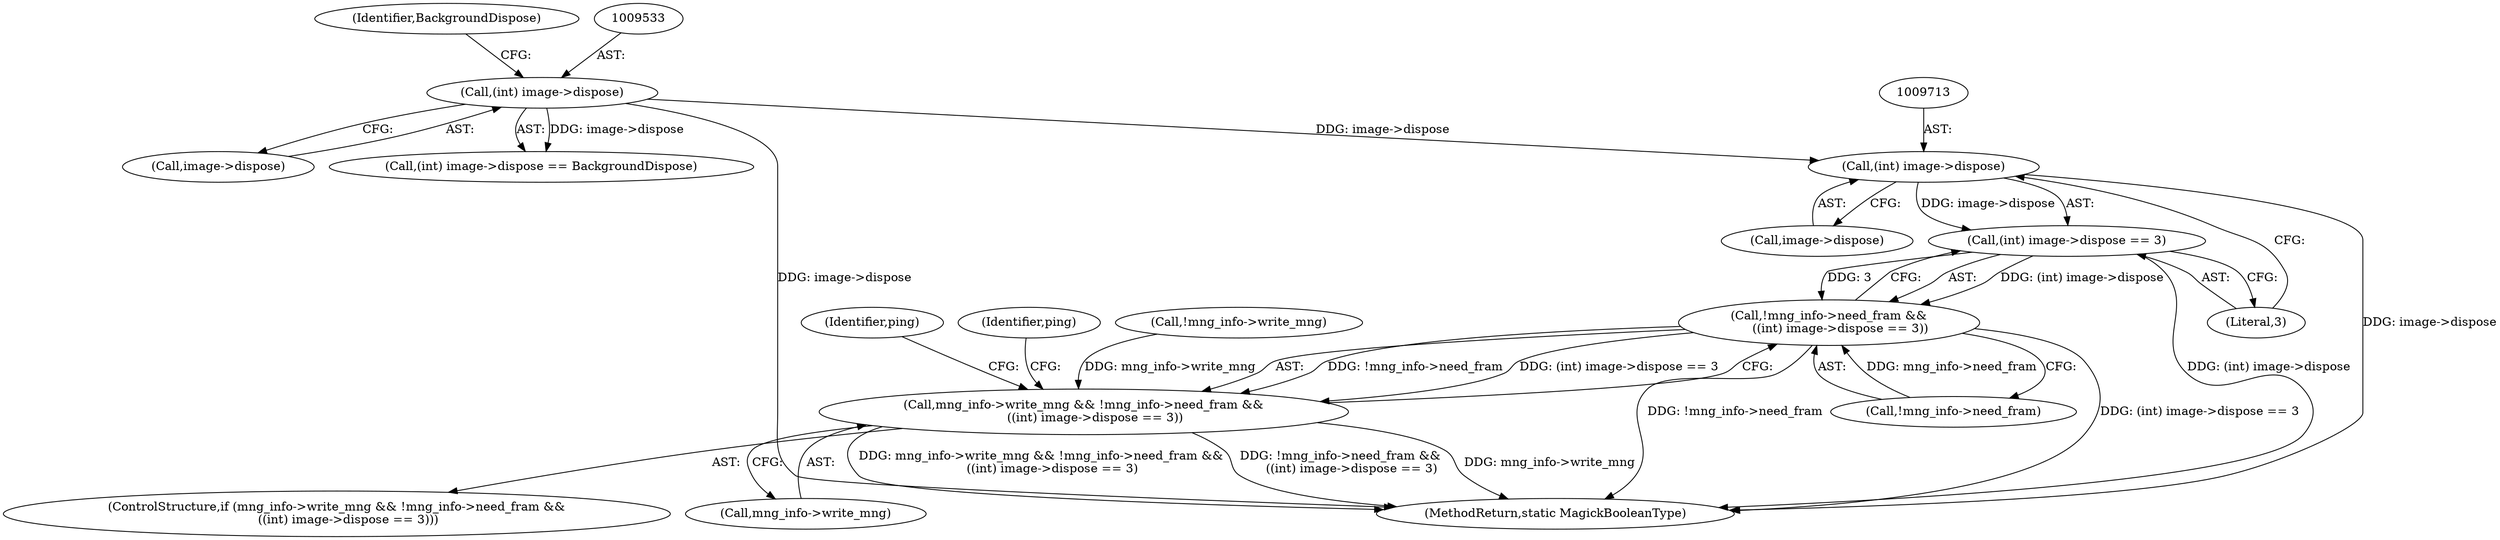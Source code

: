 digraph "0_ImageMagick_816ecab6c532ae086ff4186b3eaf4aa7092d536f@pointer" {
"1009712" [label="(Call,(int) image->dispose)"];
"1009532" [label="(Call,(int) image->dispose)"];
"1009711" [label="(Call,(int) image->dispose == 3)"];
"1009706" [label="(Call,!mng_info->need_fram &&\n      ((int) image->dispose == 3))"];
"1009702" [label="(Call,mng_info->write_mng && !mng_info->need_fram &&\n      ((int) image->dispose == 3))"];
"1009717" [label="(Literal,3)"];
"1009712" [label="(Call,(int) image->dispose)"];
"1009532" [label="(Call,(int) image->dispose)"];
"1009701" [label="(ControlStructure,if (mng_info->write_mng && !mng_info->need_fram &&\n      ((int) image->dispose == 3)))"];
"1009706" [label="(Call,!mng_info->need_fram &&\n      ((int) image->dispose == 3))"];
"1009711" [label="(Call,(int) image->dispose == 3)"];
"1009707" [label="(Call,!mng_info->need_fram)"];
"1009703" [label="(Call,mng_info->write_mng)"];
"1009719" [label="(Identifier,ping)"];
"1009714" [label="(Call,image->dispose)"];
"1009779" [label="(MethodReturn,static MagickBooleanType)"];
"1009702" [label="(Call,mng_info->write_mng && !mng_info->need_fram &&\n      ((int) image->dispose == 3))"];
"1007357" [label="(Call,!mng_info->write_mng)"];
"1009537" [label="(Identifier,BackgroundDispose)"];
"1009723" [label="(Identifier,ping)"];
"1009534" [label="(Call,image->dispose)"];
"1009531" [label="(Call,(int) image->dispose == BackgroundDispose)"];
"1009712" -> "1009711"  [label="AST: "];
"1009712" -> "1009714"  [label="CFG: "];
"1009713" -> "1009712"  [label="AST: "];
"1009714" -> "1009712"  [label="AST: "];
"1009717" -> "1009712"  [label="CFG: "];
"1009712" -> "1009779"  [label="DDG: image->dispose"];
"1009712" -> "1009711"  [label="DDG: image->dispose"];
"1009532" -> "1009712"  [label="DDG: image->dispose"];
"1009532" -> "1009531"  [label="AST: "];
"1009532" -> "1009534"  [label="CFG: "];
"1009533" -> "1009532"  [label="AST: "];
"1009534" -> "1009532"  [label="AST: "];
"1009537" -> "1009532"  [label="CFG: "];
"1009532" -> "1009779"  [label="DDG: image->dispose"];
"1009532" -> "1009531"  [label="DDG: image->dispose"];
"1009711" -> "1009706"  [label="AST: "];
"1009711" -> "1009717"  [label="CFG: "];
"1009717" -> "1009711"  [label="AST: "];
"1009706" -> "1009711"  [label="CFG: "];
"1009711" -> "1009779"  [label="DDG: (int) image->dispose"];
"1009711" -> "1009706"  [label="DDG: (int) image->dispose"];
"1009711" -> "1009706"  [label="DDG: 3"];
"1009706" -> "1009702"  [label="AST: "];
"1009706" -> "1009707"  [label="CFG: "];
"1009707" -> "1009706"  [label="AST: "];
"1009702" -> "1009706"  [label="CFG: "];
"1009706" -> "1009779"  [label="DDG: !mng_info->need_fram"];
"1009706" -> "1009779"  [label="DDG: (int) image->dispose == 3"];
"1009706" -> "1009702"  [label="DDG: !mng_info->need_fram"];
"1009706" -> "1009702"  [label="DDG: (int) image->dispose == 3"];
"1009707" -> "1009706"  [label="DDG: mng_info->need_fram"];
"1009702" -> "1009701"  [label="AST: "];
"1009702" -> "1009703"  [label="CFG: "];
"1009703" -> "1009702"  [label="AST: "];
"1009719" -> "1009702"  [label="CFG: "];
"1009723" -> "1009702"  [label="CFG: "];
"1009702" -> "1009779"  [label="DDG: mng_info->write_mng"];
"1009702" -> "1009779"  [label="DDG: mng_info->write_mng && !mng_info->need_fram &&\n      ((int) image->dispose == 3)"];
"1009702" -> "1009779"  [label="DDG: !mng_info->need_fram &&\n      ((int) image->dispose == 3)"];
"1007357" -> "1009702"  [label="DDG: mng_info->write_mng"];
}
